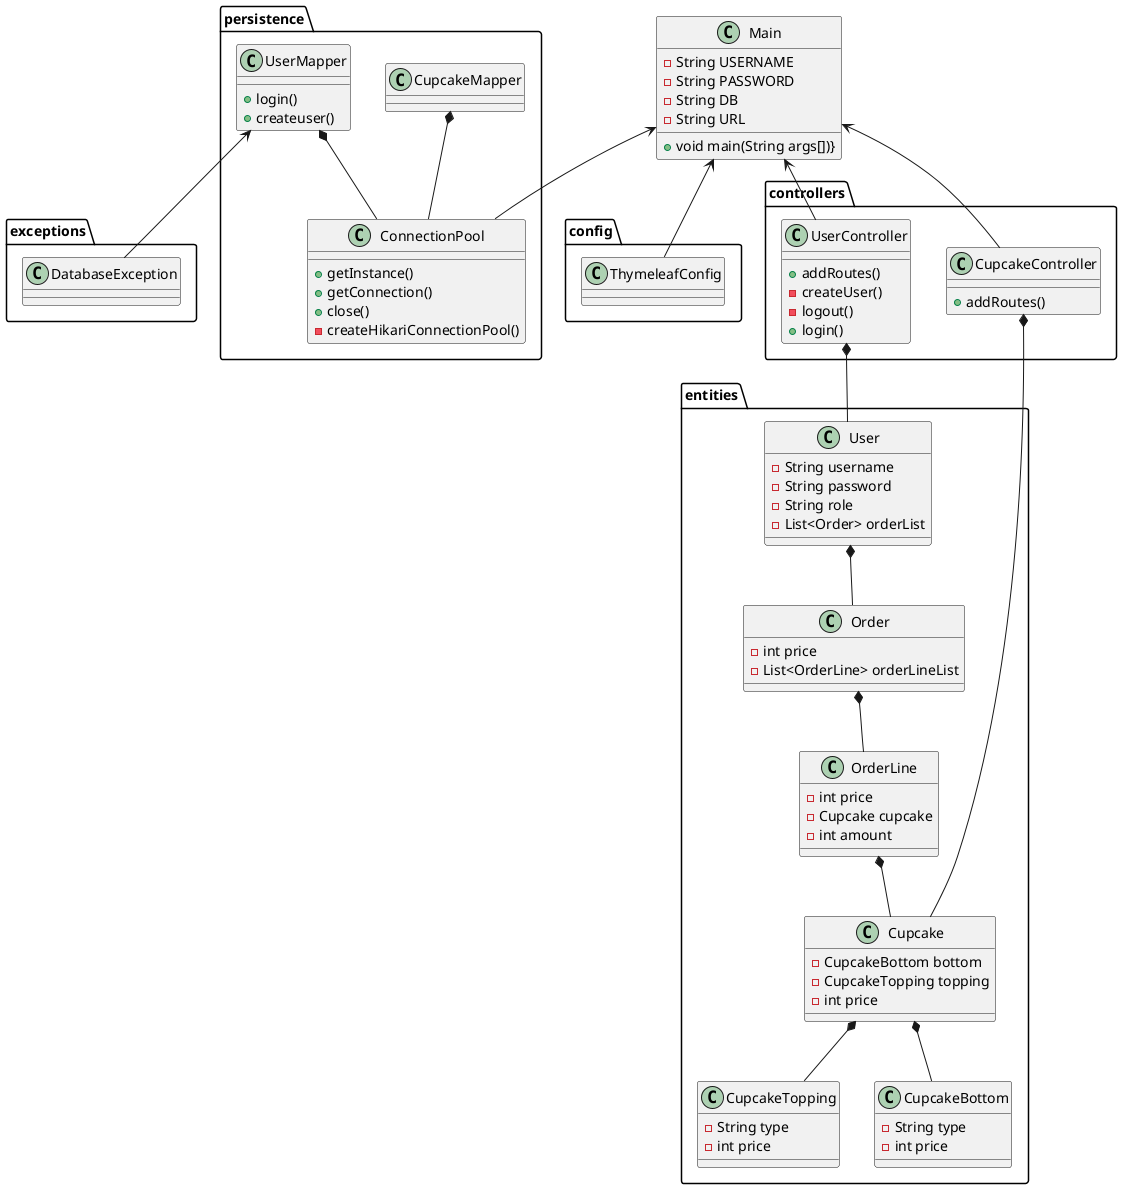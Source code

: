 @startuml
'https://plantuml.com/class-diagram

'Main
Main <-- config.ThymeleafConfig
Main <-- persistence.ConnectionPool
Main <-- controllers.UserController
Main <-- controllers.CupcakeController

'controllers

'entities
entities.Cupcake *-- entities.CupcakeTopping
entities.Cupcake *-- entities.CupcakeBottom
entities.Order *-- entities.OrderLine
entities.OrderLine *-- entities.Cupcake
entities.User *-- entities.Order

'persistence
persistence.UserMapper *-- persistence.ConnectionPool
persistence.CupcakeMapper *-- persistence.ConnectionPool
persistence.UserMapper <-- exceptions.DatabaseException

'controllers
controllers.CupcakeController *-- entities.Cupcake
controllers.UserController *-- entities.User

class Main {
-String USERNAME
-String PASSWORD
-String DB
-String URL
+void main(String args[])}
}

package entities {
class Cupcake{
-CupcakeBottom bottom
-CupcakeTopping topping
-int price
}

class User{
-String username
-String password
-String role
-List<Order> orderList
}

class CupcakeBottom {
-String type
-int price
}
class CupcakeTopping {
-String type
-int price
}

class OrderLine{
-int price
-Cupcake cupcake
-int amount
}

class Order{
-int price
-List<OrderLine> orderLineList
}

}

package exceptions {
class DatabaseException {}
}

package persistence {
class ConnectionPool {
+getInstance()
+getConnection()
+close()
-createHikariConnectionPool()
}

class CupcakeMapper {
'TODO: Skal den her bruges eller ej?
}

class UserMapper{
+login()
+createuser()
}

}

package config {
class ThymeleafConfig{}
}

package controllers{
class UserController{
+addRoutes()
-createUser()
-logout()
+login()
}

class CupcakeController{
+addRoutes()
}
}


@enduml